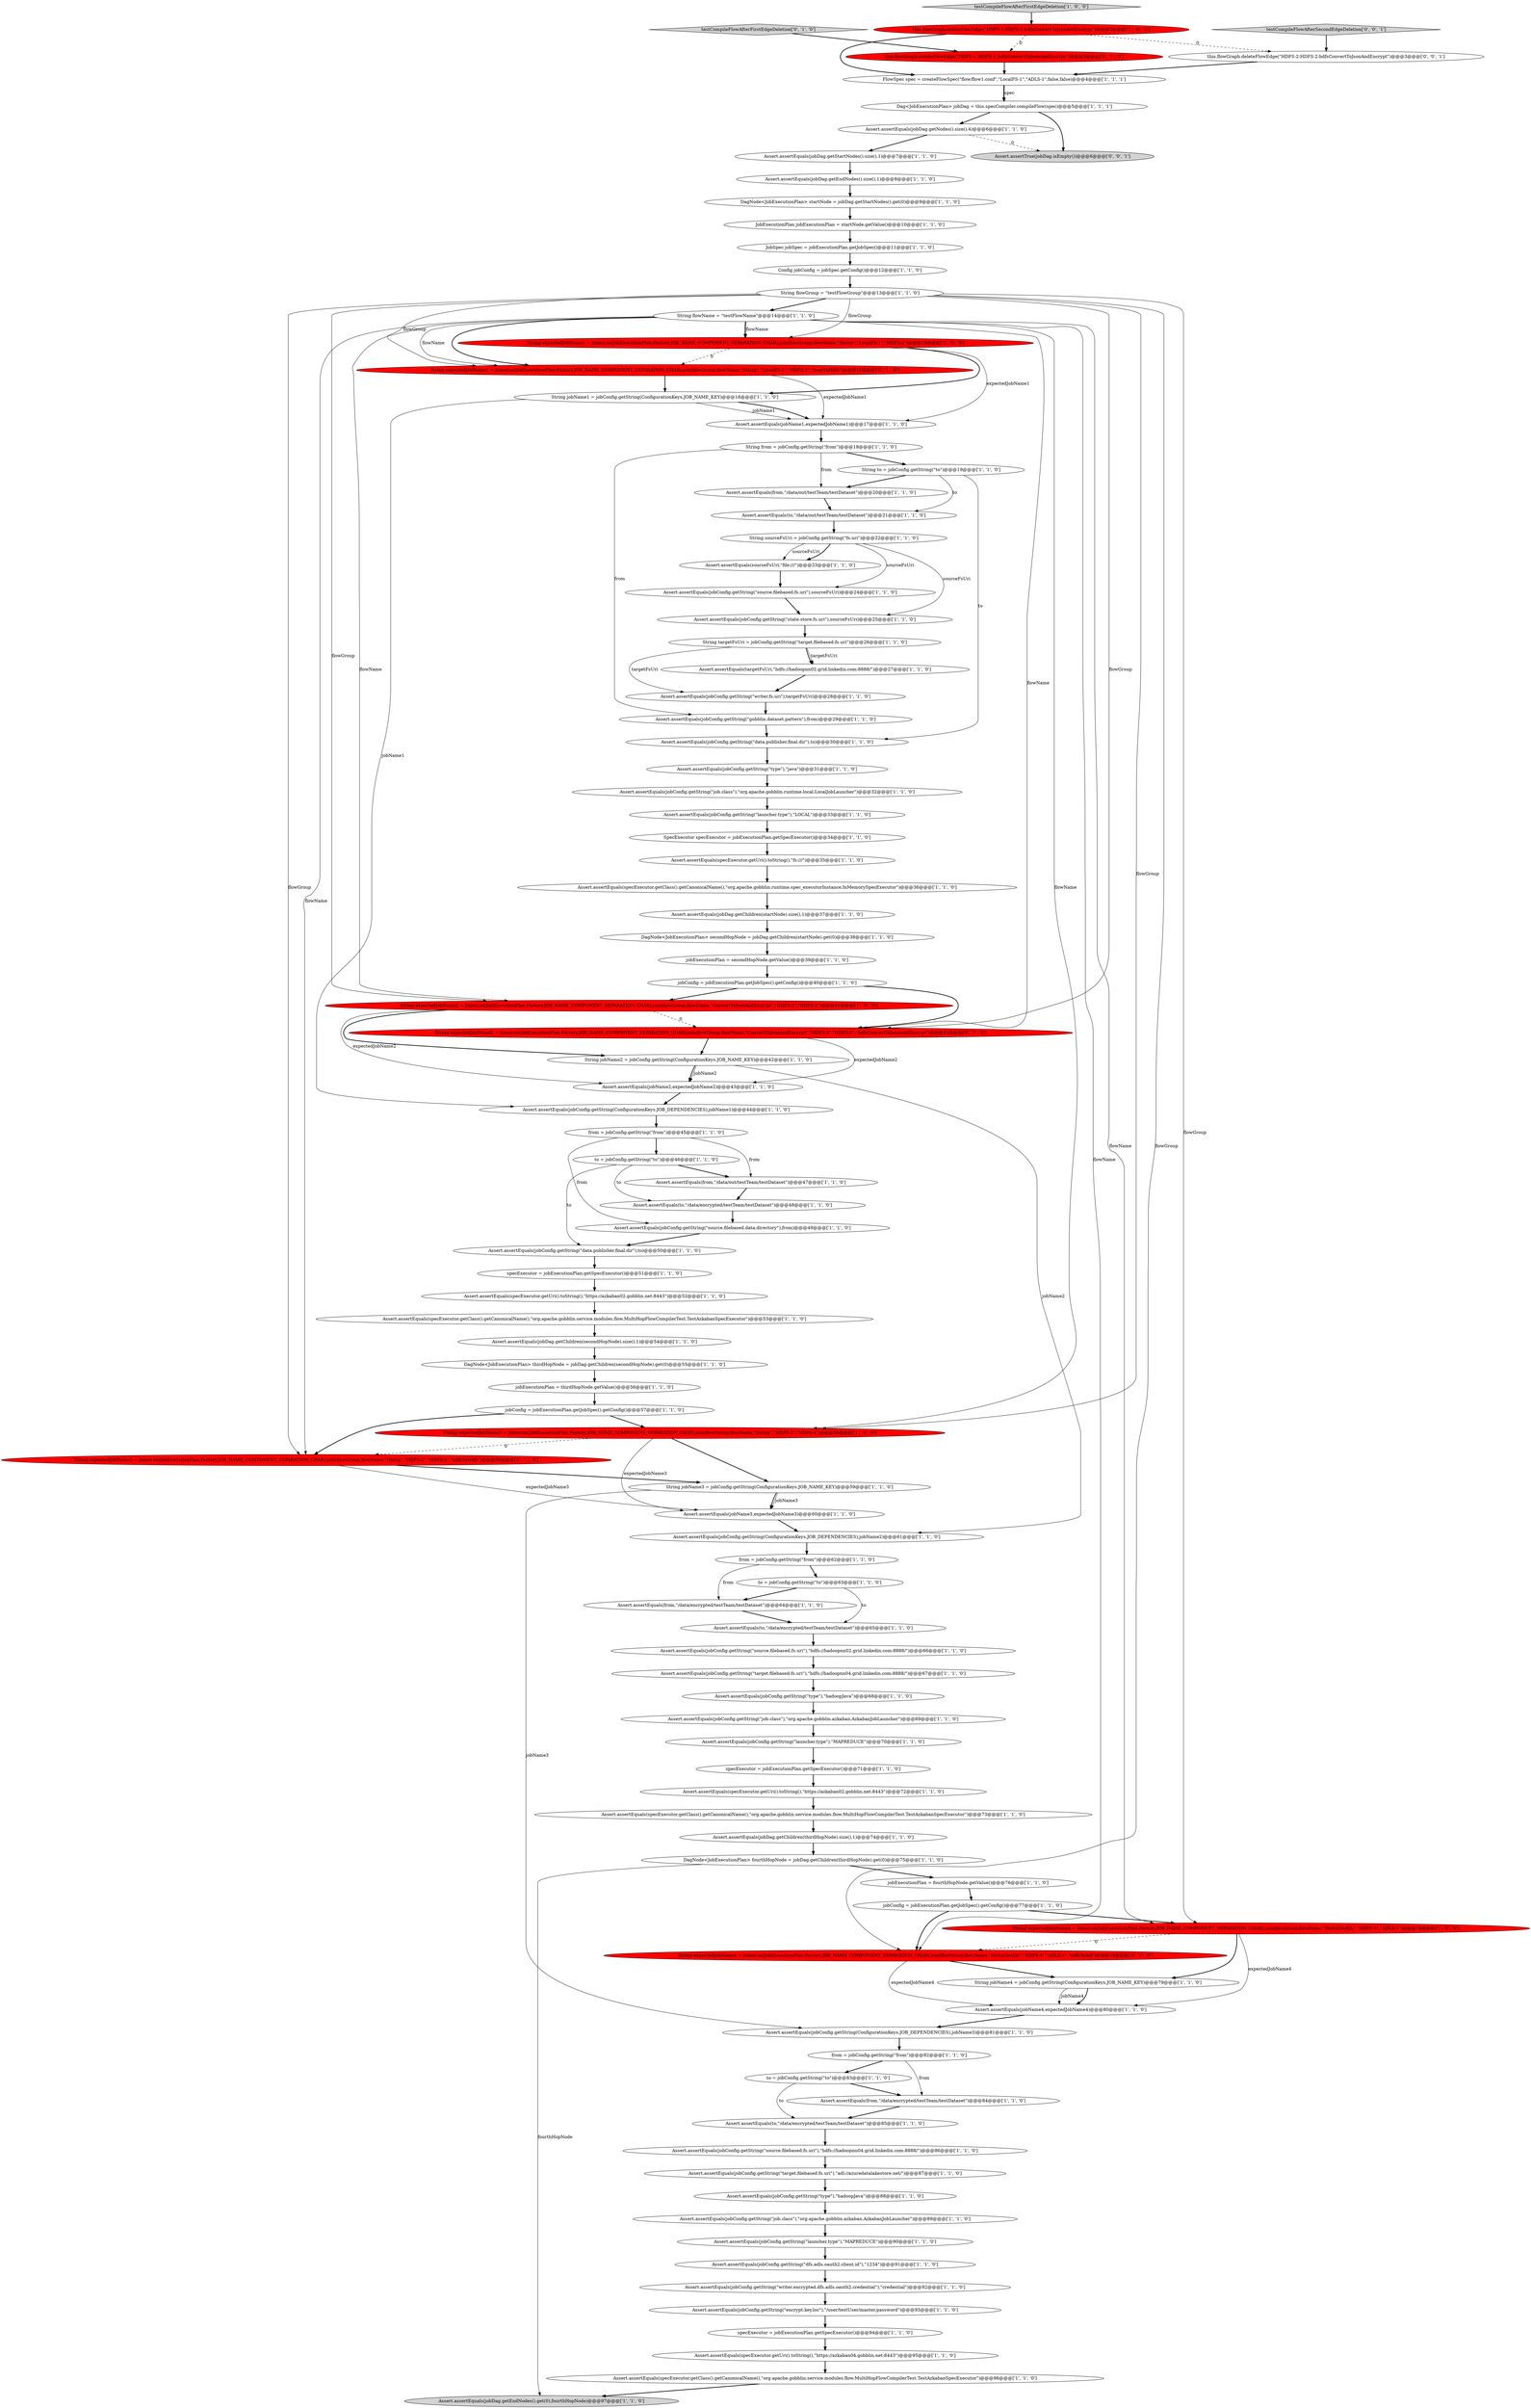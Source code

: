 digraph {
6 [style = filled, label = "jobExecutionPlan = fourthHopNode.getValue()@@@76@@@['1', '1', '0']", fillcolor = white, shape = ellipse image = "AAA0AAABBB1BBB"];
102 [style = filled, label = "Assert.assertTrue(jobDag.isEmpty())@@@6@@@['0', '0', '1']", fillcolor = lightgray, shape = ellipse image = "AAA0AAABBB3BBB"];
25 [style = filled, label = "Assert.assertEquals(jobConfig.getString(\"source.filebased.data.directory\"),from)@@@49@@@['1', '1', '0']", fillcolor = white, shape = ellipse image = "AAA0AAABBB1BBB"];
98 [style = filled, label = "String expectedJobName2 = Joiner.on(JobExecutionPlan.Factory.JOB_NAME_COMPONENT_SEPARATION_CHAR).join(flowGroup,flowName,\"ConvertToJsonAndEncrypt\",\"HDFS-2\",\"HDFS-2\",\"hdfsConvertToJsonAndEncrypt\")@@@41@@@['0', '1', '0']", fillcolor = red, shape = ellipse image = "AAA1AAABBB2BBB"];
77 [style = filled, label = "String targetFsUri = jobConfig.getString(\"target.filebased.fs.uri\")@@@26@@@['1', '1', '0']", fillcolor = white, shape = ellipse image = "AAA0AAABBB1BBB"];
34 [style = filled, label = "this.flowGraph.deleteFlowEdge(\"HDFS-1:HDFS-1:hdfsConvertToJsonAndEncrypt\")@@@3@@@['1', '0', '0']", fillcolor = red, shape = ellipse image = "AAA1AAABBB1BBB"];
7 [style = filled, label = "testCompileFlowAfterFirstEdgeDeletion['1', '0', '0']", fillcolor = lightgray, shape = diamond image = "AAA0AAABBB1BBB"];
47 [style = filled, label = "Assert.assertEquals(sourceFsUri,\"file:///\")@@@23@@@['1', '1', '0']", fillcolor = white, shape = ellipse image = "AAA0AAABBB1BBB"];
87 [style = filled, label = "Assert.assertEquals(from,\"/data/encrypted/testTeam/testDataset\")@@@64@@@['1', '1', '0']", fillcolor = white, shape = ellipse image = "AAA0AAABBB1BBB"];
103 [style = filled, label = "this.flowGraph.deleteFlowEdge(\"HDFS-2:HDFS-2:hdfsConvertToJsonAndEncrypt\")@@@3@@@['0', '0', '1']", fillcolor = white, shape = ellipse image = "AAA0AAABBB3BBB"];
44 [style = filled, label = "Assert.assertEquals(to,\"/data/encrypted/testTeam/testDataset\")@@@65@@@['1', '1', '0']", fillcolor = white, shape = ellipse image = "AAA0AAABBB1BBB"];
16 [style = filled, label = "DagNode<JobExecutionPlan> thirdHopNode = jobDag.getChildren(secondHopNode).get(0)@@@55@@@['1', '1', '0']", fillcolor = white, shape = ellipse image = "AAA0AAABBB1BBB"];
51 [style = filled, label = "Assert.assertEquals(targetFsUri,\"hdfs://hadoopnn02.grid.linkedin.com:8888/\")@@@27@@@['1', '1', '0']", fillcolor = white, shape = ellipse image = "AAA0AAABBB1BBB"];
68 [style = filled, label = "String jobName1 = jobConfig.getString(ConfigurationKeys.JOB_NAME_KEY)@@@16@@@['1', '1', '0']", fillcolor = white, shape = ellipse image = "AAA0AAABBB1BBB"];
69 [style = filled, label = "specExecutor = jobExecutionPlan.getSpecExecutor()@@@71@@@['1', '1', '0']", fillcolor = white, shape = ellipse image = "AAA0AAABBB1BBB"];
67 [style = filled, label = "to = jobConfig.getString(\"to\")@@@46@@@['1', '1', '0']", fillcolor = white, shape = ellipse image = "AAA0AAABBB1BBB"];
27 [style = filled, label = "String flowName = \"testFlowName\"@@@14@@@['1', '1', '0']", fillcolor = white, shape = ellipse image = "AAA0AAABBB1BBB"];
72 [style = filled, label = "Assert.assertEquals(jobConfig.getString(\"job.class\"),\"org.apache.gobblin.azkaban.AzkabanJobLauncher\")@@@89@@@['1', '1', '0']", fillcolor = white, shape = ellipse image = "AAA0AAABBB1BBB"];
8 [style = filled, label = "String flowGroup = \"testFlowGroup\"@@@13@@@['1', '1', '0']", fillcolor = white, shape = ellipse image = "AAA0AAABBB1BBB"];
95 [style = filled, label = "String to = jobConfig.getString(\"to\")@@@19@@@['1', '1', '0']", fillcolor = white, shape = ellipse image = "AAA0AAABBB1BBB"];
52 [style = filled, label = "Assert.assertEquals(jobDag.getNodes().size(),4)@@@6@@@['1', '1', '0']", fillcolor = white, shape = ellipse image = "AAA0AAABBB1BBB"];
37 [style = filled, label = "Assert.assertEquals(specExecutor.getClass().getCanonicalName(),\"org.apache.gobblin.service.modules.flow.MultiHopFlowCompilerTest.TestAzkabanSpecExecutor\")@@@53@@@['1', '1', '0']", fillcolor = white, shape = ellipse image = "AAA0AAABBB1BBB"];
21 [style = filled, label = "Assert.assertEquals(jobConfig.getString(\"job.class\"),\"org.apache.gobblin.runtime.local.LocalJobLauncher\")@@@32@@@['1', '1', '0']", fillcolor = white, shape = ellipse image = "AAA0AAABBB1BBB"];
19 [style = filled, label = "String expectedJobName1 = Joiner.on(JobExecutionPlan.Factory.JOB_NAME_COMPONENT_SEPARATION_CHAR).join(flowGroup,flowName,\"Distcp\",\"LocalFS-1\",\"HDFS-2\")@@@15@@@['1', '0', '0']", fillcolor = red, shape = ellipse image = "AAA1AAABBB1BBB"];
93 [style = filled, label = "Assert.assertEquals(to,\"/data/encrypted/testTeam/testDataset\")@@@48@@@['1', '1', '0']", fillcolor = white, shape = ellipse image = "AAA0AAABBB1BBB"];
43 [style = filled, label = "Assert.assertEquals(jobConfig.getString(\"writer.fs.uri\"),targetFsUri)@@@28@@@['1', '1', '0']", fillcolor = white, shape = ellipse image = "AAA0AAABBB1BBB"];
4 [style = filled, label = "Assert.assertEquals(jobConfig.getString(\"data.publisher.final.dir\"),to)@@@30@@@['1', '1', '0']", fillcolor = white, shape = ellipse image = "AAA0AAABBB1BBB"];
39 [style = filled, label = "jobConfig = jobExecutionPlan.getJobSpec().getConfig()@@@57@@@['1', '1', '0']", fillcolor = white, shape = ellipse image = "AAA0AAABBB1BBB"];
81 [style = filled, label = "Assert.assertEquals(jobDag.getChildren(secondHopNode).size(),1)@@@54@@@['1', '1', '0']", fillcolor = white, shape = ellipse image = "AAA0AAABBB1BBB"];
31 [style = filled, label = "Assert.assertEquals(jobConfig.getString(\"type\"),\"hadoopJava\")@@@68@@@['1', '1', '0']", fillcolor = white, shape = ellipse image = "AAA0AAABBB1BBB"];
90 [style = filled, label = "JobExecutionPlan jobExecutionPlan = startNode.getValue()@@@10@@@['1', '1', '0']", fillcolor = white, shape = ellipse image = "AAA0AAABBB1BBB"];
11 [style = filled, label = "Dag<JobExecutionPlan> jobDag = this.specCompiler.compileFlow(spec)@@@5@@@['1', '1', '1']", fillcolor = white, shape = ellipse image = "AAA0AAABBB1BBB"];
2 [style = filled, label = "Assert.assertEquals(to,\"/data/encrypted/testTeam/testDataset\")@@@85@@@['1', '1', '0']", fillcolor = white, shape = ellipse image = "AAA0AAABBB1BBB"];
88 [style = filled, label = "String jobName2 = jobConfig.getString(ConfigurationKeys.JOB_NAME_KEY)@@@42@@@['1', '1', '0']", fillcolor = white, shape = ellipse image = "AAA0AAABBB1BBB"];
58 [style = filled, label = "Assert.assertEquals(jobConfig.getString(\"type\"),\"hadoopJava\")@@@88@@@['1', '1', '0']", fillcolor = white, shape = ellipse image = "AAA0AAABBB1BBB"];
101 [style = filled, label = "this.flowGraph.deleteFlowEdge(\"HDFS-1_HDFS-1_hdfsConvertToJsonAndEncrypt\")@@@3@@@['0', '1', '0']", fillcolor = red, shape = ellipse image = "AAA1AAABBB2BBB"];
24 [style = filled, label = "Assert.assertEquals(jobConfig.getString(ConfigurationKeys.JOB_DEPENDENCIES),jobName1)@@@44@@@['1', '1', '0']", fillcolor = white, shape = ellipse image = "AAA0AAABBB1BBB"];
15 [style = filled, label = "Assert.assertEquals(jobDag.getStartNodes().size(),1)@@@7@@@['1', '1', '0']", fillcolor = white, shape = ellipse image = "AAA0AAABBB1BBB"];
41 [style = filled, label = "DagNode<JobExecutionPlan> fourthHopNode = jobDag.getChildren(thirdHopNode).get(0)@@@75@@@['1', '1', '0']", fillcolor = white, shape = ellipse image = "AAA0AAABBB1BBB"];
5 [style = filled, label = "String expectedJobName4 = Joiner.on(JobExecutionPlan.Factory.JOB_NAME_COMPONENT_SEPARATION_CHAR).join(flowGroup,flowName,\"DistcpToADL\",\"HDFS-4\",\"ADLS-1\")@@@78@@@['1', '0', '0']", fillcolor = red, shape = ellipse image = "AAA1AAABBB1BBB"];
0 [style = filled, label = "Assert.assertEquals(from,\"/data/out/testTeam/testDataset\")@@@20@@@['1', '1', '0']", fillcolor = white, shape = ellipse image = "AAA0AAABBB1BBB"];
22 [style = filled, label = "Assert.assertEquals(jobDag.getEndNodes().get(0),fourthHopNode)@@@97@@@['1', '1', '0']", fillcolor = lightgray, shape = ellipse image = "AAA0AAABBB1BBB"];
23 [style = filled, label = "jobExecutionPlan = thirdHopNode.getValue()@@@56@@@['1', '1', '0']", fillcolor = white, shape = ellipse image = "AAA0AAABBB1BBB"];
36 [style = filled, label = "specExecutor = jobExecutionPlan.getSpecExecutor()@@@94@@@['1', '1', '0']", fillcolor = white, shape = ellipse image = "AAA0AAABBB1BBB"];
35 [style = filled, label = "Assert.assertEquals(jobConfig.getString(\"source.filebased.fs.uri\"),\"hdfs://hadoopnn04.grid.linkedin.com:8888/\")@@@86@@@['1', '1', '0']", fillcolor = white, shape = ellipse image = "AAA0AAABBB1BBB"];
96 [style = filled, label = "String expectedJobName4 = Joiner.on(JobExecutionPlan.Factory.JOB_NAME_COMPONENT_SEPARATION_CHAR).join(flowGroup,flowName,\"DistcpToADL\",\"HDFS-4\",\"ADLS-1\",\"hdfsToAdl\")@@@78@@@['0', '1', '0']", fillcolor = red, shape = ellipse image = "AAA1AAABBB2BBB"];
75 [style = filled, label = "JobSpec jobSpec = jobExecutionPlan.getJobSpec()@@@11@@@['1', '1', '0']", fillcolor = white, shape = ellipse image = "AAA0AAABBB1BBB"];
46 [style = filled, label = "from = jobConfig.getString(\"from\")@@@82@@@['1', '1', '0']", fillcolor = white, shape = ellipse image = "AAA0AAABBB1BBB"];
49 [style = filled, label = "Assert.assertEquals(jobConfig.getString(\"target.filebased.fs.uri\"),\"hdfs://hadoopnn04.grid.linkedin.com:8888/\")@@@67@@@['1', '1', '0']", fillcolor = white, shape = ellipse image = "AAA0AAABBB1BBB"];
12 [style = filled, label = "Assert.assertEquals(jobName3,expectedJobName3)@@@60@@@['1', '1', '0']", fillcolor = white, shape = ellipse image = "AAA0AAABBB1BBB"];
62 [style = filled, label = "Assert.assertEquals(jobName2,expectedJobName2)@@@43@@@['1', '1', '0']", fillcolor = white, shape = ellipse image = "AAA0AAABBB1BBB"];
60 [style = filled, label = "String from = jobConfig.getString(\"from\")@@@18@@@['1', '1', '0']", fillcolor = white, shape = ellipse image = "AAA0AAABBB1BBB"];
42 [style = filled, label = "Assert.assertEquals(specExecutor.getUri().toString(),\"https://azkaban04.gobblin.net:8443\")@@@95@@@['1', '1', '0']", fillcolor = white, shape = ellipse image = "AAA0AAABBB1BBB"];
63 [style = filled, label = "SpecExecutor specExecutor = jobExecutionPlan.getSpecExecutor()@@@34@@@['1', '1', '0']", fillcolor = white, shape = ellipse image = "AAA0AAABBB1BBB"];
32 [style = filled, label = "Assert.assertEquals(jobConfig.getString(\"gobblin.dataset.pattern\"),from)@@@29@@@['1', '1', '0']", fillcolor = white, shape = ellipse image = "AAA0AAABBB1BBB"];
99 [style = filled, label = "String expectedJobName1 = Joiner.on(JobExecutionPlan.Factory.JOB_NAME_COMPONENT_SEPARATION_CHAR).join(flowGroup,flowName,\"Distcp\",\"LocalFS-1\",\"HDFS-2\",\"localToHdfs\")@@@15@@@['0', '1', '0']", fillcolor = red, shape = ellipse image = "AAA1AAABBB2BBB"];
3 [style = filled, label = "Assert.assertEquals(jobName4,expectedJobName4)@@@80@@@['1', '1', '0']", fillcolor = white, shape = ellipse image = "AAA0AAABBB1BBB"];
80 [style = filled, label = "String jobName4 = jobConfig.getString(ConfigurationKeys.JOB_NAME_KEY)@@@79@@@['1', '1', '0']", fillcolor = white, shape = ellipse image = "AAA0AAABBB1BBB"];
104 [style = filled, label = "testCompileFlowAfterSecondEdgeDeletion['0', '0', '1']", fillcolor = lightgray, shape = diamond image = "AAA0AAABBB3BBB"];
61 [style = filled, label = "DagNode<JobExecutionPlan> secondHopNode = jobDag.getChildren(startNode).get(0)@@@38@@@['1', '1', '0']", fillcolor = white, shape = ellipse image = "AAA0AAABBB1BBB"];
78 [style = filled, label = "Assert.assertEquals(specExecutor.getUri().toString(),\"https://azkaban02.gobblin.net:8443\")@@@52@@@['1', '1', '0']", fillcolor = white, shape = ellipse image = "AAA0AAABBB1BBB"];
29 [style = filled, label = "String expectedJobName2 = Joiner.on(JobExecutionPlan.Factory.JOB_NAME_COMPONENT_SEPARATION_CHAR).join(flowGroup,flowName,\"ConvertToJsonAndEncrypt\",\"HDFS-2\",\"HDFS-2\")@@@41@@@['1', '0', '0']", fillcolor = red, shape = ellipse image = "AAA1AAABBB1BBB"];
26 [style = filled, label = "String jobName3 = jobConfig.getString(ConfigurationKeys.JOB_NAME_KEY)@@@59@@@['1', '1', '0']", fillcolor = white, shape = ellipse image = "AAA0AAABBB1BBB"];
38 [style = filled, label = "Assert.assertEquals(jobConfig.getString(\"job.class\"),\"org.apache.gobblin.azkaban.AzkabanJobLauncher\")@@@69@@@['1', '1', '0']", fillcolor = white, shape = ellipse image = "AAA0AAABBB1BBB"];
91 [style = filled, label = "Assert.assertEquals(jobConfig.getString(\"launcher.type\"),\"MAPREDUCE\")@@@70@@@['1', '1', '0']", fillcolor = white, shape = ellipse image = "AAA0AAABBB1BBB"];
13 [style = filled, label = "Assert.assertEquals(specExecutor.getUri().toString(),\"https://azkaban02.gobblin.net:8443\")@@@72@@@['1', '1', '0']", fillcolor = white, shape = ellipse image = "AAA0AAABBB1BBB"];
56 [style = filled, label = "String expectedJobName3 = Joiner.on(JobExecutionPlan.Factory.JOB_NAME_COMPONENT_SEPARATION_CHAR).join(flowGroup,flowName,\"Distcp\",\"HDFS-2\",\"HDFS-4\")@@@58@@@['1', '0', '0']", fillcolor = red, shape = ellipse image = "AAA1AAABBB1BBB"];
84 [style = filled, label = "Assert.assertEquals(jobConfig.getString(\"target.filebased.fs.uri\"),\"adl://azuredatalakestore.net/\")@@@87@@@['1', '1', '0']", fillcolor = white, shape = ellipse image = "AAA0AAABBB1BBB"];
94 [style = filled, label = "from = jobConfig.getString(\"from\")@@@62@@@['1', '1', '0']", fillcolor = white, shape = ellipse image = "AAA0AAABBB1BBB"];
73 [style = filled, label = "Assert.assertEquals(specExecutor.getClass().getCanonicalName(),\"org.apache.gobblin.service.modules.flow.MultiHopFlowCompilerTest.TestAzkabanSpecExecutor\")@@@96@@@['1', '1', '0']", fillcolor = white, shape = ellipse image = "AAA0AAABBB1BBB"];
48 [style = filled, label = "jobExecutionPlan = secondHopNode.getValue()@@@39@@@['1', '1', '0']", fillcolor = white, shape = ellipse image = "AAA0AAABBB1BBB"];
83 [style = filled, label = "String sourceFsUri = jobConfig.getString(\"fs.uri\")@@@22@@@['1', '1', '0']", fillcolor = white, shape = ellipse image = "AAA0AAABBB1BBB"];
53 [style = filled, label = "Assert.assertEquals(jobConfig.getString(\"encrypt.key.loc\"),\"/user/testUser/master.password\")@@@93@@@['1', '1', '0']", fillcolor = white, shape = ellipse image = "AAA0AAABBB1BBB"];
14 [style = filled, label = "Assert.assertEquals(jobConfig.getString(\"type\"),\"java\")@@@31@@@['1', '1', '0']", fillcolor = white, shape = ellipse image = "AAA0AAABBB1BBB"];
50 [style = filled, label = "specExecutor = jobExecutionPlan.getSpecExecutor()@@@51@@@['1', '1', '0']", fillcolor = white, shape = ellipse image = "AAA0AAABBB1BBB"];
45 [style = filled, label = "Assert.assertEquals(jobConfig.getString(\"data.publisher.final.dir\"),to)@@@50@@@['1', '1', '0']", fillcolor = white, shape = ellipse image = "AAA0AAABBB1BBB"];
65 [style = filled, label = "DagNode<JobExecutionPlan> startNode = jobDag.getStartNodes().get(0)@@@9@@@['1', '1', '0']", fillcolor = white, shape = ellipse image = "AAA0AAABBB1BBB"];
89 [style = filled, label = "Assert.assertEquals(jobConfig.getString(ConfigurationKeys.JOB_DEPENDENCIES),jobName2)@@@61@@@['1', '1', '0']", fillcolor = white, shape = ellipse image = "AAA0AAABBB1BBB"];
86 [style = filled, label = "Config jobConfig = jobSpec.getConfig()@@@12@@@['1', '1', '0']", fillcolor = white, shape = ellipse image = "AAA0AAABBB1BBB"];
71 [style = filled, label = "to = jobConfig.getString(\"to\")@@@83@@@['1', '1', '0']", fillcolor = white, shape = ellipse image = "AAA0AAABBB1BBB"];
30 [style = filled, label = "Assert.assertEquals(to,\"/data/out/testTeam/testDataset\")@@@21@@@['1', '1', '0']", fillcolor = white, shape = ellipse image = "AAA0AAABBB1BBB"];
97 [style = filled, label = "testCompileFlowAfterFirstEdgeDeletion['0', '1', '0']", fillcolor = lightgray, shape = diamond image = "AAA0AAABBB2BBB"];
92 [style = filled, label = "Assert.assertEquals(specExecutor.getClass().getCanonicalName(),\"org.apache.gobblin.runtime.spec_executorInstance.InMemorySpecExecutor\")@@@36@@@['1', '1', '0']", fillcolor = white, shape = ellipse image = "AAA0AAABBB1BBB"];
20 [style = filled, label = "Assert.assertEquals(jobConfig.getString(\"state.store.fs.uri\"),sourceFsUri)@@@25@@@['1', '1', '0']", fillcolor = white, shape = ellipse image = "AAA0AAABBB1BBB"];
57 [style = filled, label = "Assert.assertEquals(jobName1,expectedJobName1)@@@17@@@['1', '1', '0']", fillcolor = white, shape = ellipse image = "AAA0AAABBB1BBB"];
66 [style = filled, label = "FlowSpec spec = createFlowSpec(\"flow/flow1.conf\",\"LocalFS-1\",\"ADLS-1\",false,false)@@@4@@@['1', '1', '1']", fillcolor = white, shape = ellipse image = "AAA0AAABBB1BBB"];
59 [style = filled, label = "from = jobConfig.getString(\"from\")@@@45@@@['1', '1', '0']", fillcolor = white, shape = ellipse image = "AAA0AAABBB1BBB"];
9 [style = filled, label = "Assert.assertEquals(jobDag.getChildren(thirdHopNode).size(),1)@@@74@@@['1', '1', '0']", fillcolor = white, shape = ellipse image = "AAA0AAABBB1BBB"];
100 [style = filled, label = "String expectedJobName3 = Joiner.on(JobExecutionPlan.Factory.JOB_NAME_COMPONENT_SEPARATION_CHAR).join(flowGroup,flowName,\"Distcp\",\"HDFS-2\",\"HDFS-4\",\"hdfsToHdfs\")@@@58@@@['0', '1', '0']", fillcolor = red, shape = ellipse image = "AAA1AAABBB2BBB"];
54 [style = filled, label = "Assert.assertEquals(jobConfig.getString(\"launcher.type\"),\"LOCAL\")@@@33@@@['1', '1', '0']", fillcolor = white, shape = ellipse image = "AAA0AAABBB1BBB"];
17 [style = filled, label = "Assert.assertEquals(jobConfig.getString(\"source.filebased.fs.uri\"),\"hdfs://hadoopnn02.grid.linkedin.com:8888/\")@@@66@@@['1', '1', '0']", fillcolor = white, shape = ellipse image = "AAA0AAABBB1BBB"];
18 [style = filled, label = "Assert.assertEquals(jobConfig.getString(\"writer.encrypted.dfs.adls.oauth2.credential\"),\"credential\")@@@92@@@['1', '1', '0']", fillcolor = white, shape = ellipse image = "AAA0AAABBB1BBB"];
40 [style = filled, label = "Assert.assertEquals(from,\"/data/out/testTeam/testDataset\")@@@47@@@['1', '1', '0']", fillcolor = white, shape = ellipse image = "AAA0AAABBB1BBB"];
10 [style = filled, label = "Assert.assertEquals(from,\"/data/encrypted/testTeam/testDataset\")@@@84@@@['1', '1', '0']", fillcolor = white, shape = ellipse image = "AAA0AAABBB1BBB"];
28 [style = filled, label = "Assert.assertEquals(specExecutor.getUri().toString(),\"fs:///\")@@@35@@@['1', '1', '0']", fillcolor = white, shape = ellipse image = "AAA0AAABBB1BBB"];
64 [style = filled, label = "jobConfig = jobExecutionPlan.getJobSpec().getConfig()@@@40@@@['1', '1', '0']", fillcolor = white, shape = ellipse image = "AAA0AAABBB1BBB"];
70 [style = filled, label = "Assert.assertEquals(jobConfig.getString(\"source.filebased.fs.uri\"),sourceFsUri)@@@24@@@['1', '1', '0']", fillcolor = white, shape = ellipse image = "AAA0AAABBB1BBB"];
79 [style = filled, label = "jobConfig = jobExecutionPlan.getJobSpec().getConfig()@@@77@@@['1', '1', '0']", fillcolor = white, shape = ellipse image = "AAA0AAABBB1BBB"];
74 [style = filled, label = "Assert.assertEquals(jobDag.getEndNodes().size(),1)@@@8@@@['1', '1', '0']", fillcolor = white, shape = ellipse image = "AAA0AAABBB1BBB"];
76 [style = filled, label = "Assert.assertEquals(jobConfig.getString(\"dfs.adls.oauth2.client.id\"),\"1234\")@@@91@@@['1', '1', '0']", fillcolor = white, shape = ellipse image = "AAA0AAABBB1BBB"];
1 [style = filled, label = "Assert.assertEquals(jobDag.getChildren(startNode).size(),1)@@@37@@@['1', '1', '0']", fillcolor = white, shape = ellipse image = "AAA0AAABBB1BBB"];
82 [style = filled, label = "Assert.assertEquals(jobConfig.getString(\"launcher.type\"),\"MAPREDUCE\")@@@90@@@['1', '1', '0']", fillcolor = white, shape = ellipse image = "AAA0AAABBB1BBB"];
33 [style = filled, label = "Assert.assertEquals(jobConfig.getString(ConfigurationKeys.JOB_DEPENDENCIES),jobName3)@@@81@@@['1', '1', '0']", fillcolor = white, shape = ellipse image = "AAA0AAABBB1BBB"];
85 [style = filled, label = "to = jobConfig.getString(\"to\")@@@63@@@['1', '1', '0']", fillcolor = white, shape = ellipse image = "AAA0AAABBB1BBB"];
55 [style = filled, label = "Assert.assertEquals(specExecutor.getClass().getCanonicalName(),\"org.apache.gobblin.service.modules.flow.MultiHopFlowCompilerTest.TestAzkabanSpecExecutor\")@@@73@@@['1', '1', '0']", fillcolor = white, shape = ellipse image = "AAA0AAABBB1BBB"];
104->103 [style = bold, label=""];
2->35 [style = bold, label=""];
0->30 [style = bold, label=""];
46->10 [style = solid, label="from"];
74->65 [style = bold, label=""];
13->55 [style = bold, label=""];
70->20 [style = bold, label=""];
25->45 [style = bold, label=""];
91->69 [style = bold, label=""];
96->80 [style = bold, label=""];
54->63 [style = bold, label=""];
77->43 [style = solid, label="targetFsUri"];
87->44 [style = bold, label=""];
100->26 [style = bold, label=""];
96->3 [style = solid, label="expectedJobName4"];
8->96 [style = solid, label="flowGroup"];
21->54 [style = bold, label=""];
28->92 [style = bold, label=""];
52->102 [style = dashed, label="0"];
89->94 [style = bold, label=""];
83->20 [style = solid, label="sourceFsUri"];
72->82 [style = bold, label=""];
27->29 [style = solid, label="flowName"];
65->90 [style = bold, label=""];
8->98 [style = solid, label="flowGroup"];
82->76 [style = bold, label=""];
53->36 [style = bold, label=""];
26->12 [style = bold, label=""];
83->47 [style = solid, label="sourceFsUri"];
63->28 [style = bold, label=""];
33->46 [style = bold, label=""];
85->44 [style = solid, label="to"];
56->12 [style = solid, label="expectedJobName3"];
56->26 [style = bold, label=""];
27->19 [style = bold, label=""];
32->4 [style = bold, label=""];
83->70 [style = solid, label="sourceFsUri"];
29->98 [style = dashed, label="0"];
8->27 [style = bold, label=""];
59->67 [style = bold, label=""];
27->96 [style = solid, label="flowName"];
27->100 [style = solid, label="flowName"];
30->83 [style = bold, label=""];
26->33 [style = solid, label="jobName3"];
24->59 [style = bold, label=""];
80->3 [style = solid, label="jobName4"];
64->98 [style = bold, label=""];
88->89 [style = solid, label="jobName2"];
27->19 [style = solid, label="flowName"];
39->100 [style = bold, label=""];
77->51 [style = bold, label=""];
43->32 [style = bold, label=""];
57->60 [style = bold, label=""];
41->6 [style = bold, label=""];
3->33 [style = bold, label=""];
101->66 [style = bold, label=""];
44->17 [style = bold, label=""];
27->98 [style = solid, label="flowName"];
99->57 [style = solid, label="expectedJobName1"];
94->85 [style = bold, label=""];
61->48 [style = bold, label=""];
68->57 [style = solid, label="jobName1"];
49->31 [style = bold, label=""];
40->93 [style = bold, label=""];
12->89 [style = bold, label=""];
98->62 [style = solid, label="expectedJobName2"];
11->102 [style = bold, label=""];
84->58 [style = bold, label=""];
88->62 [style = bold, label=""];
71->10 [style = bold, label=""];
8->19 [style = solid, label="flowGroup"];
83->47 [style = bold, label=""];
10->2 [style = bold, label=""];
29->62 [style = solid, label="expectedJobName2"];
98->88 [style = bold, label=""];
103->66 [style = bold, label=""];
14->21 [style = bold, label=""];
36->42 [style = bold, label=""];
55->9 [style = bold, label=""];
66->11 [style = bold, label=""];
52->15 [style = bold, label=""];
5->96 [style = dashed, label="0"];
4->14 [style = bold, label=""];
5->3 [style = solid, label="expectedJobName4"];
67->40 [style = bold, label=""];
77->51 [style = solid, label="targetFsUri"];
59->25 [style = solid, label="from"];
34->103 [style = dashed, label="0"];
1->61 [style = bold, label=""];
64->29 [style = bold, label=""];
48->64 [style = bold, label=""];
76->18 [style = bold, label=""];
19->68 [style = bold, label=""];
60->32 [style = solid, label="from"];
31->38 [style = bold, label=""];
16->23 [style = bold, label=""];
92->1 [style = bold, label=""];
75->86 [style = bold, label=""];
94->87 [style = solid, label="from"];
99->68 [style = bold, label=""];
41->22 [style = solid, label="fourthHopNode"];
58->72 [style = bold, label=""];
80->3 [style = bold, label=""];
38->91 [style = bold, label=""];
19->99 [style = dashed, label="0"];
27->5 [style = solid, label="flowName"];
17->49 [style = bold, label=""];
8->5 [style = solid, label="flowGroup"];
95->0 [style = bold, label=""];
62->24 [style = bold, label=""];
6->79 [style = bold, label=""];
95->30 [style = solid, label="to"];
23->39 [style = bold, label=""];
47->70 [style = bold, label=""];
51->43 [style = bold, label=""];
88->62 [style = solid, label="jobName2"];
100->12 [style = solid, label="expectedJobName3"];
27->99 [style = solid, label="flowName"];
68->24 [style = solid, label="jobName1"];
15->74 [style = bold, label=""];
37->81 [style = bold, label=""];
34->66 [style = bold, label=""];
8->100 [style = solid, label="flowGroup"];
8->29 [style = solid, label="flowGroup"];
66->11 [style = solid, label="spec"];
35->84 [style = bold, label=""];
79->96 [style = bold, label=""];
67->93 [style = solid, label="to"];
34->101 [style = dashed, label="0"];
56->100 [style = dashed, label="0"];
78->37 [style = bold, label=""];
27->99 [style = bold, label=""];
18->53 [style = bold, label=""];
5->80 [style = bold, label=""];
26->12 [style = solid, label="jobName3"];
59->40 [style = solid, label="from"];
86->8 [style = bold, label=""];
11->52 [style = bold, label=""];
29->88 [style = bold, label=""];
67->45 [style = solid, label="to"];
73->22 [style = bold, label=""];
81->16 [style = bold, label=""];
71->2 [style = solid, label="to"];
68->57 [style = bold, label=""];
60->95 [style = bold, label=""];
85->87 [style = bold, label=""];
9->41 [style = bold, label=""];
46->71 [style = bold, label=""];
8->56 [style = solid, label="flowGroup"];
60->0 [style = solid, label="from"];
90->75 [style = bold, label=""];
79->5 [style = bold, label=""];
7->34 [style = bold, label=""];
97->101 [style = bold, label=""];
45->50 [style = bold, label=""];
50->78 [style = bold, label=""];
19->57 [style = solid, label="expectedJobName1"];
39->56 [style = bold, label=""];
27->56 [style = solid, label="flowName"];
8->99 [style = solid, label="flowGroup"];
69->13 [style = bold, label=""];
95->4 [style = solid, label="to"];
42->73 [style = bold, label=""];
20->77 [style = bold, label=""];
93->25 [style = bold, label=""];
}
